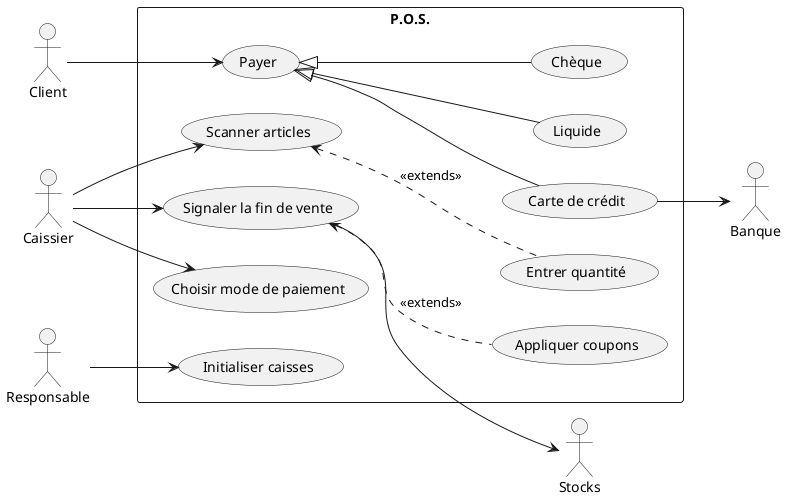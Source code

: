 @startuml POS
left to right direction

actor Client
actor Caissier
actor Responsable
actor Banque


rectangle "P.O.S." {
    usecase "Scanner articles" as UC1
    usecase "Entrer quantité" as UC2
    usecase "Signaler la fin de vente" as UC5
    usecase "Choisir mode de paiement" as UC7
    usecase "Liquide" as UC8
    usecase "Chèque" as UC9
    usecase "Carte de crédit" as UC10
    usecase "Appliquer coupons" as UC13
    usecase "Initialiser caisses" as UC15
    usecase "Payer" as UCPay
}

actor Stocks


Caissier--> UC1
Caissier --> UC5
UC1 <-. UC2 : <<extends>>
UC5 --> Stocks
Client --> UCPay
Caissier --> UC7
UCPay <|-- UC8
UCPay <|-- UC9
UCPay <|-- UC10
UC5 <-. UC13 : <<extends>>
UC10 --> Banque
Responsable --> UC15


@enduml